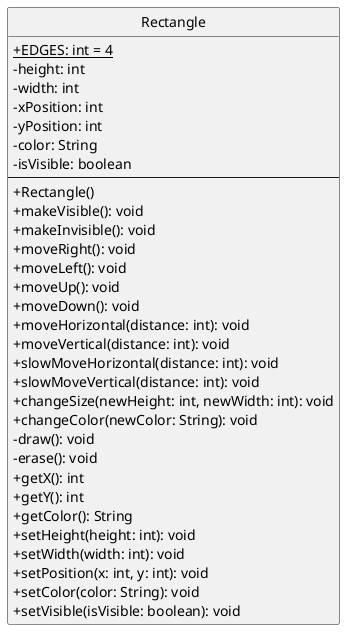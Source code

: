 ' Generated by UML Generator
' Encoded: ZLFBRi8m4BpdAtmqef5ww2bI9If01QcLAb1fUpJEDbbXR6GRmaFyU-s4X914ROypExPdTzO3OvcssxK8p0hbXccs9bmmOvwirRZSMfXo9UTu178Vf1W3uQYvW238LMG6t3AP222dW93-oLrdaP_9UFGydaS4fIMFvC6LmXGmIMrEUPXXRDCAxT-KGOjALioXnN0bb8x8tFcIYIVGBD3WKa14bae9ODApeVTHsQ8z3zTi1HSjxKLafp0kwQdSTHJK3cRURfDyWUyMzxvfCYELoIOtKHgFIbecQ8nkIf93tbb3jW3jvlUBo0YLlVxllbBwvvqyTRC27pALa4skGTqHXp-gf5f7XZuIVsPOp-Og2sFDijeaGj3Ct4mw0VlfSP6nXr-ti7YYLykzRy0M7cbjf-fzWyqzqwpBkQkMgqNtbouF7QBYOTxTc1UK2zLUmr9t3e81oDZzhXy
' URL: http://www.plantuml.com/plantuml/uml/ZLFBRi8m4BpdAtmqef5ww2bI9If01QcLAb1fUpJEDbbXR6GRmaFyU-s4X914ROypExPdTzO3OvcssxK8p0hbXccs9bmmOvwirRZSMfXo9UTu178Vf1W3uQYvW238LMG6t3AP222dW93-oLrdaP_9UFGydaS4fIMFvC6LmXGmIMrEUPXXRDCAxT-KGOjALioXnN0bb8x8tFcIYIVGBD3WKa14bae9ODApeVTHsQ8z3zTi1HSjxKLafp0kwQdSTHJK3cRURfDyWUyMzxvfCYELoIOtKHgFIbecQ8nkIf93tbb3jW3jvlUBo0YLlVxllbBwvvqyTRC27pALa4skGTqHXp-gf5f7XZuIVsPOp-Og2sFDijeaGj3Ct4mw0VlfSP6nXr-ti7YYLykzRy0M7cbjf-fzWyqzqwpBkQkMgqNtbouF7QBYOTxTc1UK2zLUmr9t3e81oDZzhXy
' Generated on: 2025-10-10T23:40:27.969664200

@startuml
skinparam classAttributeIconSize 0
hide circle

class Rectangle {
  +{static} EDGES: int = 4
  -height: int
  -width: int
  -xPosition: int
  -yPosition: int
  -color: String
  -isVisible: boolean
  --
  +Rectangle()
  +makeVisible(): void
  +makeInvisible(): void
  +moveRight(): void
  +moveLeft(): void
  +moveUp(): void
  +moveDown(): void
  +moveHorizontal(distance: int): void
  +moveVertical(distance: int): void
  +slowMoveHorizontal(distance: int): void
  +slowMoveVertical(distance: int): void
  +changeSize(newHeight: int, newWidth: int): void
  +changeColor(newColor: String): void
  -draw(): void
  -erase(): void
  +getX(): int
  +getY(): int
  +getColor(): String
  +setHeight(height: int): void
  +setWidth(width: int): void
  +setPosition(x: int, y: int): void
  +setColor(color: String): void
  +setVisible(isVisible: boolean): void
}

@enduml